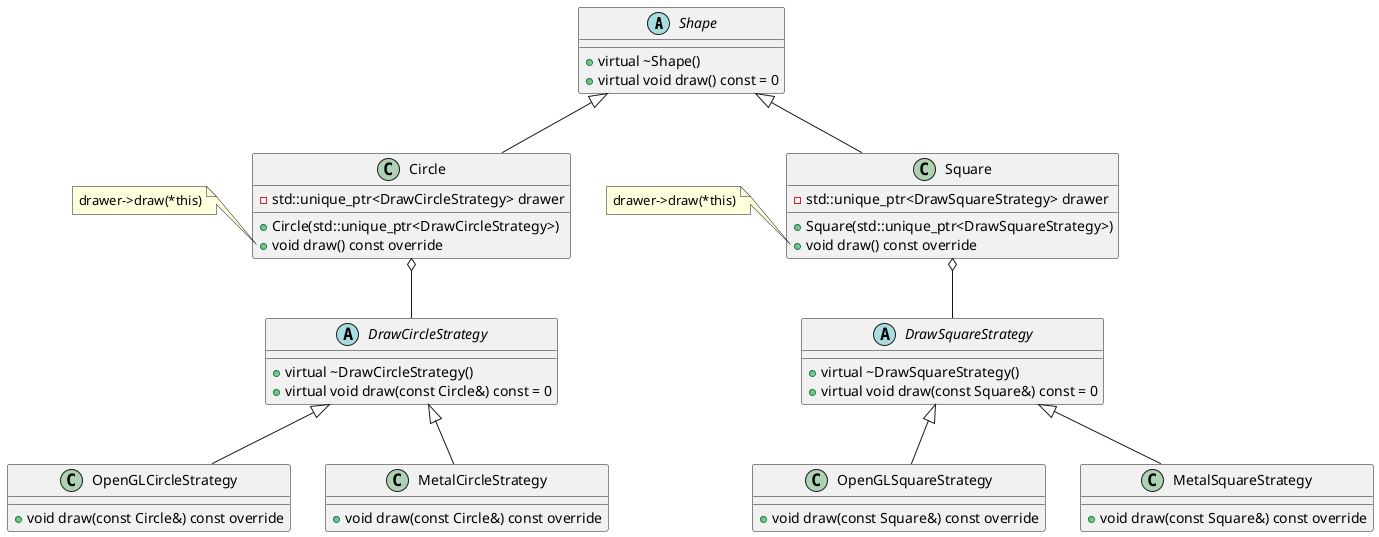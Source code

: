 @startuml

abstract class Shape {
  + virtual ~Shape()
  + virtual void draw() const = 0
}

class Circle {
  + Circle(std::unique_ptr<DrawCircleStrategy>)
  + void draw() const override
  - std::unique_ptr<DrawCircleStrategy> drawer
}

class Square {
  + Square(std::unique_ptr<DrawSquareStrategy>)
  + void draw() const override
  - std::unique_ptr<DrawSquareStrategy> drawer
}

abstract class DrawCircleStrategy {
  + virtual ~DrawCircleStrategy()
  + virtual void draw(const Circle&) const = 0
}

class OpenGLCircleStrategy {
  + void draw(const Circle&) const override
}

class MetalCircleStrategy {
  + void draw(const Circle&) const override
}

abstract class DrawSquareStrategy {
  + virtual ~DrawSquareStrategy()
  + virtual void draw(const Square&) const = 0
}

class OpenGLSquareStrategy {
  + void draw(const Square&) const override
}

class MetalSquareStrategy {
  + void draw(const Square&) const override
}

Shape <|-- Circle
Shape <|-- Square

Circle o-- DrawCircleStrategy
Square o-- DrawSquareStrategy

DrawCircleStrategy <|-- OpenGLCircleStrategy
DrawSquareStrategy <|-- OpenGLSquareStrategy

DrawCircleStrategy <|-- MetalCircleStrategy
DrawSquareStrategy <|-- MetalSquareStrategy

note left of Circle::draw()
    drawer->draw(*this)
end note

note left of Square::draw()
    drawer->draw(*this)
end note

@enduml
